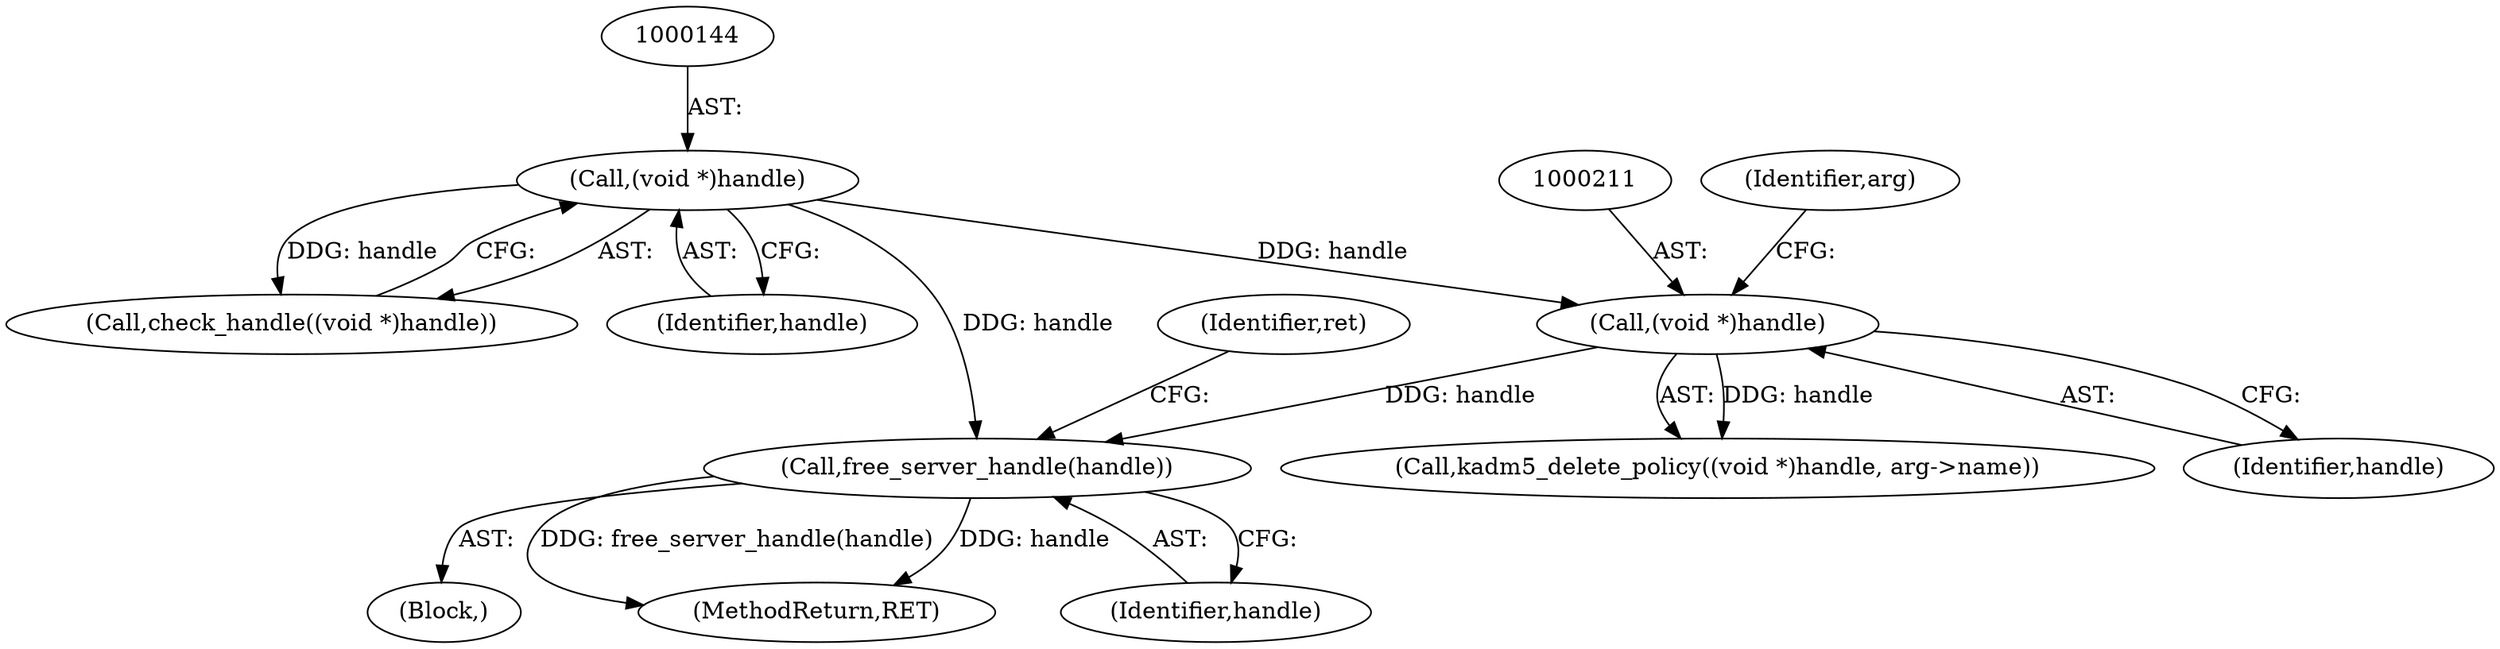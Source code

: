 digraph "0_krb5_83ed75feba32e46f736fcce0d96a0445f29b96c2_6@API" {
"1000265" [label="(Call,free_server_handle(handle))"];
"1000210" [label="(Call,(void *)handle)"];
"1000143" [label="(Call,(void *)handle)"];
"1000103" [label="(Block,)"];
"1000270" [label="(MethodReturn,RET)"];
"1000214" [label="(Identifier,arg)"];
"1000212" [label="(Identifier,handle)"];
"1000210" [label="(Call,(void *)handle)"];
"1000265" [label="(Call,free_server_handle(handle))"];
"1000142" [label="(Call,check_handle((void *)handle))"];
"1000145" [label="(Identifier,handle)"];
"1000266" [label="(Identifier,handle)"];
"1000269" [label="(Identifier,ret)"];
"1000209" [label="(Call,kadm5_delete_policy((void *)handle, arg->name))"];
"1000143" [label="(Call,(void *)handle)"];
"1000265" -> "1000103"  [label="AST: "];
"1000265" -> "1000266"  [label="CFG: "];
"1000266" -> "1000265"  [label="AST: "];
"1000269" -> "1000265"  [label="CFG: "];
"1000265" -> "1000270"  [label="DDG: handle"];
"1000265" -> "1000270"  [label="DDG: free_server_handle(handle)"];
"1000210" -> "1000265"  [label="DDG: handle"];
"1000143" -> "1000265"  [label="DDG: handle"];
"1000210" -> "1000209"  [label="AST: "];
"1000210" -> "1000212"  [label="CFG: "];
"1000211" -> "1000210"  [label="AST: "];
"1000212" -> "1000210"  [label="AST: "];
"1000214" -> "1000210"  [label="CFG: "];
"1000210" -> "1000209"  [label="DDG: handle"];
"1000143" -> "1000210"  [label="DDG: handle"];
"1000143" -> "1000142"  [label="AST: "];
"1000143" -> "1000145"  [label="CFG: "];
"1000144" -> "1000143"  [label="AST: "];
"1000145" -> "1000143"  [label="AST: "];
"1000142" -> "1000143"  [label="CFG: "];
"1000143" -> "1000142"  [label="DDG: handle"];
}
